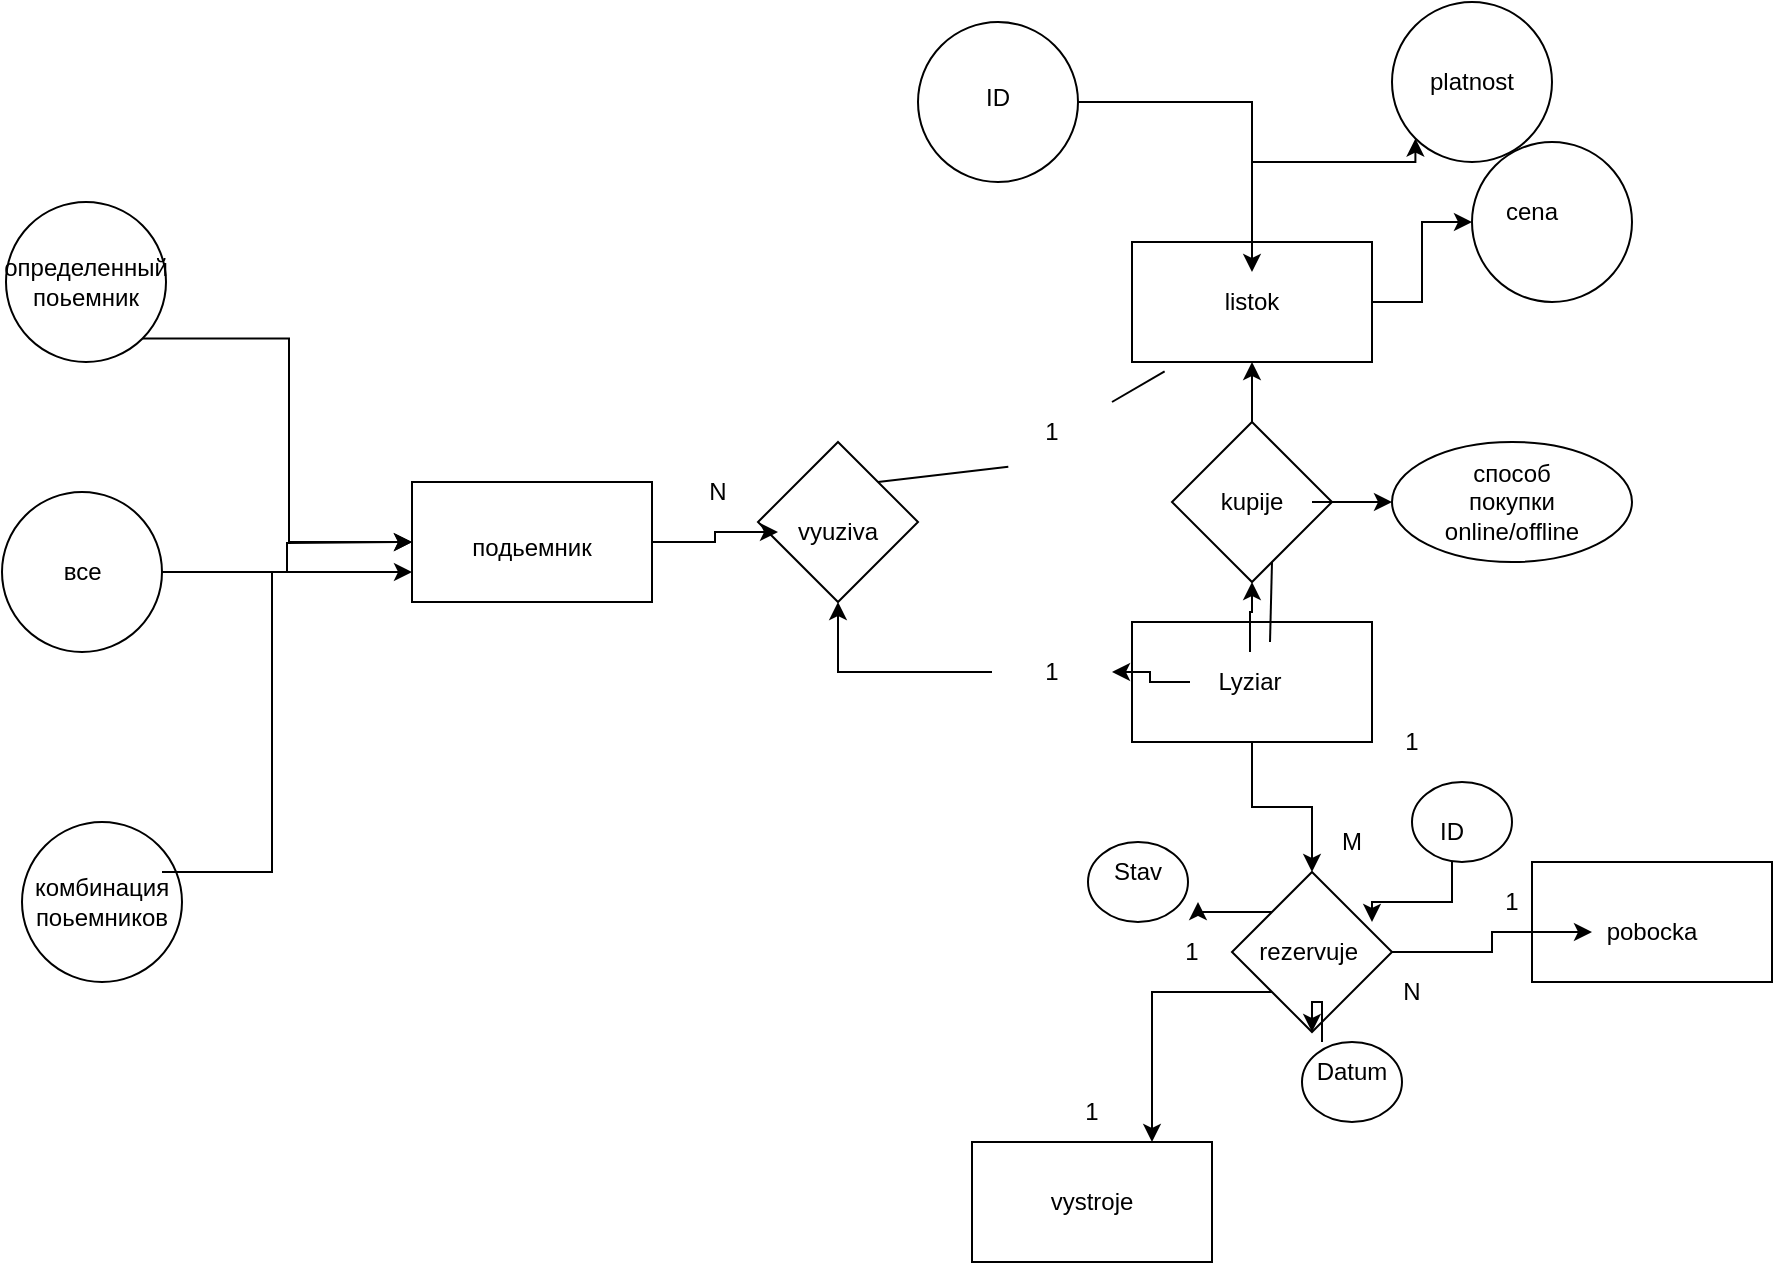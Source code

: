 <mxfile version="26.0.16">
  <diagram name="Сторінка-1" id="EbbtrPK-96Rvlipn7ob6">
    <mxGraphModel dx="2130" dy="706" grid="1" gridSize="10" guides="1" tooltips="1" connect="1" arrows="1" fold="1" page="1" pageScale="1" pageWidth="827" pageHeight="1169" math="0" shadow="0">
      <root>
        <mxCell id="0" />
        <mxCell id="1" parent="0" />
        <mxCell id="VFk0IlF5g3LK6-xfikvq-110" value="" style="edgeStyle=orthogonalEdgeStyle;rounded=0;orthogonalLoop=1;jettySize=auto;html=1;" edge="1" parent="1" source="VFk0IlF5g3LK6-xfikvq-1" target="VFk0IlF5g3LK6-xfikvq-109">
          <mxGeometry relative="1" as="geometry" />
        </mxCell>
        <mxCell id="VFk0IlF5g3LK6-xfikvq-1" value="" style="rounded=0;whiteSpace=wrap;html=1;" vertex="1" parent="1">
          <mxGeometry x="350" y="430" width="120" height="60" as="geometry" />
        </mxCell>
        <mxCell id="VFk0IlF5g3LK6-xfikvq-19" value="" style="edgeStyle=orthogonalEdgeStyle;rounded=0;orthogonalLoop=1;jettySize=auto;html=1;" edge="1" parent="1" source="VFk0IlF5g3LK6-xfikvq-2" target="VFk0IlF5g3LK6-xfikvq-18">
          <mxGeometry relative="1" as="geometry" />
        </mxCell>
        <mxCell id="VFk0IlF5g3LK6-xfikvq-87" value="" style="edgeStyle=orthogonalEdgeStyle;rounded=0;orthogonalLoop=1;jettySize=auto;html=1;" edge="1" parent="1" source="VFk0IlF5g3LK6-xfikvq-92" target="VFk0IlF5g3LK6-xfikvq-86">
          <mxGeometry relative="1" as="geometry" />
        </mxCell>
        <mxCell id="VFk0IlF5g3LK6-xfikvq-2" value="Lyziar" style="text;html=1;align=center;verticalAlign=middle;whiteSpace=wrap;rounded=0;" vertex="1" parent="1">
          <mxGeometry x="379" y="445" width="60" height="30" as="geometry" />
        </mxCell>
        <mxCell id="VFk0IlF5g3LK6-xfikvq-78" value="" style="edgeStyle=orthogonalEdgeStyle;rounded=0;orthogonalLoop=1;jettySize=auto;html=1;entryX=0;entryY=1;entryDx=0;entryDy=0;" edge="1" parent="1" source="VFk0IlF5g3LK6-xfikvq-3" target="VFk0IlF5g3LK6-xfikvq-77">
          <mxGeometry relative="1" as="geometry">
            <Array as="points">
              <mxPoint x="410" y="200" />
              <mxPoint x="492" y="200" />
            </Array>
          </mxGeometry>
        </mxCell>
        <mxCell id="VFk0IlF5g3LK6-xfikvq-81" value="" style="edgeStyle=orthogonalEdgeStyle;rounded=0;orthogonalLoop=1;jettySize=auto;html=1;" edge="1" parent="1" source="VFk0IlF5g3LK6-xfikvq-3" target="VFk0IlF5g3LK6-xfikvq-80">
          <mxGeometry relative="1" as="geometry" />
        </mxCell>
        <mxCell id="VFk0IlF5g3LK6-xfikvq-3" value="" style="rounded=0;whiteSpace=wrap;html=1;" vertex="1" parent="1">
          <mxGeometry x="350" y="240" width="120" height="60" as="geometry" />
        </mxCell>
        <mxCell id="VFk0IlF5g3LK6-xfikvq-6" value="listok" style="text;html=1;align=center;verticalAlign=middle;whiteSpace=wrap;rounded=0;" vertex="1" parent="1">
          <mxGeometry x="380" y="255" width="60" height="30" as="geometry" />
        </mxCell>
        <mxCell id="VFk0IlF5g3LK6-xfikvq-18" value="" style="rhombus;whiteSpace=wrap;html=1;" vertex="1" parent="1">
          <mxGeometry x="370" y="330" width="80" height="80" as="geometry" />
        </mxCell>
        <mxCell id="VFk0IlF5g3LK6-xfikvq-60" value="" style="edgeStyle=orthogonalEdgeStyle;rounded=0;orthogonalLoop=1;jettySize=auto;html=1;" edge="1" parent="1" source="VFk0IlF5g3LK6-xfikvq-20" target="VFk0IlF5g3LK6-xfikvq-59">
          <mxGeometry relative="1" as="geometry" />
        </mxCell>
        <mxCell id="VFk0IlF5g3LK6-xfikvq-20" value="kupije" style="text;html=1;align=center;verticalAlign=middle;whiteSpace=wrap;rounded=0;" vertex="1" parent="1">
          <mxGeometry x="380" y="355" width="60" height="30" as="geometry" />
        </mxCell>
        <mxCell id="VFk0IlF5g3LK6-xfikvq-21" value="" style="endArrow=classic;html=1;rounded=0;exitX=0.5;exitY=0;exitDx=0;exitDy=0;entryX=0.5;entryY=1;entryDx=0;entryDy=0;" edge="1" parent="1" source="VFk0IlF5g3LK6-xfikvq-18">
          <mxGeometry width="50" height="50" relative="1" as="geometry">
            <mxPoint x="380" y="310" as="sourcePoint" />
            <mxPoint x="410" y="300" as="targetPoint" />
          </mxGeometry>
        </mxCell>
        <mxCell id="VFk0IlF5g3LK6-xfikvq-22" value="" style="endArrow=none;html=1;rounded=0;exitX=0.575;exitY=0.167;exitDx=0;exitDy=0;exitPerimeter=0;" edge="1" parent="1" source="VFk0IlF5g3LK6-xfikvq-1">
          <mxGeometry width="50" height="50" relative="1" as="geometry">
            <mxPoint x="380" y="310" as="sourcePoint" />
            <mxPoint x="420" y="400" as="targetPoint" />
          </mxGeometry>
        </mxCell>
        <mxCell id="VFk0IlF5g3LK6-xfikvq-29" value="" style="whiteSpace=wrap;html=1;" vertex="1" parent="1">
          <mxGeometry x="270" y="690" width="120" height="60" as="geometry" />
        </mxCell>
        <mxCell id="VFk0IlF5g3LK6-xfikvq-31" value="vystroje" style="text;html=1;align=center;verticalAlign=middle;whiteSpace=wrap;rounded=0;" vertex="1" parent="1">
          <mxGeometry x="300" y="705" width="60" height="30" as="geometry" />
        </mxCell>
        <mxCell id="VFk0IlF5g3LK6-xfikvq-59" value="" style="ellipse;whiteSpace=wrap;html=1;" vertex="1" parent="1">
          <mxGeometry x="480" y="340" width="120" height="60" as="geometry" />
        </mxCell>
        <mxCell id="VFk0IlF5g3LK6-xfikvq-61" value="способ покупки online/offline" style="text;html=1;align=center;verticalAlign=middle;whiteSpace=wrap;rounded=0;" vertex="1" parent="1">
          <mxGeometry x="510" y="355" width="60" height="30" as="geometry" />
        </mxCell>
        <mxCell id="VFk0IlF5g3LK6-xfikvq-101" style="edgeStyle=orthogonalEdgeStyle;rounded=0;orthogonalLoop=1;jettySize=auto;html=1;exitX=1;exitY=0.5;exitDx=0;exitDy=0;" edge="1" parent="1" source="VFk0IlF5g3LK6-xfikvq-68">
          <mxGeometry relative="1" as="geometry">
            <mxPoint x="-10" y="390" as="targetPoint" />
          </mxGeometry>
        </mxCell>
        <mxCell id="VFk0IlF5g3LK6-xfikvq-68" value="" style="ellipse;whiteSpace=wrap;html=1;aspect=fixed;" vertex="1" parent="1">
          <mxGeometry x="-215" y="365" width="80" height="80" as="geometry" />
        </mxCell>
        <mxCell id="VFk0IlF5g3LK6-xfikvq-69" value="" style="ellipse;whiteSpace=wrap;html=1;aspect=fixed;" vertex="1" parent="1">
          <mxGeometry x="-205" y="530" width="80" height="80" as="geometry" />
        </mxCell>
        <mxCell id="VFk0IlF5g3LK6-xfikvq-102" style="edgeStyle=orthogonalEdgeStyle;rounded=0;orthogonalLoop=1;jettySize=auto;html=1;exitX=1;exitY=0;exitDx=0;exitDy=0;entryX=0;entryY=0.75;entryDx=0;entryDy=0;" edge="1" parent="1" source="VFk0IlF5g3LK6-xfikvq-72" target="VFk0IlF5g3LK6-xfikvq-96">
          <mxGeometry relative="1" as="geometry">
            <Array as="points">
              <mxPoint x="-80" y="555" />
              <mxPoint x="-80" y="405" />
            </Array>
          </mxGeometry>
        </mxCell>
        <mxCell id="VFk0IlF5g3LK6-xfikvq-72" value="комбинация поьемников" style="text;html=1;align=center;verticalAlign=middle;whiteSpace=wrap;rounded=0;" vertex="1" parent="1">
          <mxGeometry x="-195" y="555" width="60" height="30" as="geometry" />
        </mxCell>
        <mxCell id="VFk0IlF5g3LK6-xfikvq-73" value="все&amp;nbsp;" style="text;html=1;align=center;verticalAlign=middle;whiteSpace=wrap;rounded=0;" vertex="1" parent="1">
          <mxGeometry x="-203" y="390" width="60" height="30" as="geometry" />
        </mxCell>
        <mxCell id="VFk0IlF5g3LK6-xfikvq-100" style="edgeStyle=orthogonalEdgeStyle;rounded=0;orthogonalLoop=1;jettySize=auto;html=1;exitX=1;exitY=1;exitDx=0;exitDy=0;entryX=0;entryY=0.5;entryDx=0;entryDy=0;" edge="1" parent="1" source="VFk0IlF5g3LK6-xfikvq-74" target="VFk0IlF5g3LK6-xfikvq-96">
          <mxGeometry relative="1" as="geometry" />
        </mxCell>
        <mxCell id="VFk0IlF5g3LK6-xfikvq-74" value="" style="ellipse;whiteSpace=wrap;html=1;aspect=fixed;" vertex="1" parent="1">
          <mxGeometry x="-213" y="220" width="80" height="80" as="geometry" />
        </mxCell>
        <mxCell id="VFk0IlF5g3LK6-xfikvq-76" value="определенный поьемник" style="text;html=1;align=center;verticalAlign=middle;whiteSpace=wrap;rounded=0;" vertex="1" parent="1">
          <mxGeometry x="-203" y="245" width="60" height="30" as="geometry" />
        </mxCell>
        <mxCell id="VFk0IlF5g3LK6-xfikvq-77" value="" style="ellipse;whiteSpace=wrap;html=1;aspect=fixed;" vertex="1" parent="1">
          <mxGeometry x="480" y="120" width="80" height="80" as="geometry" />
        </mxCell>
        <mxCell id="VFk0IlF5g3LK6-xfikvq-79" value="platnost" style="text;html=1;align=center;verticalAlign=middle;whiteSpace=wrap;rounded=0;" vertex="1" parent="1">
          <mxGeometry x="490" y="145" width="60" height="30" as="geometry" />
        </mxCell>
        <mxCell id="VFk0IlF5g3LK6-xfikvq-80" value="" style="ellipse;whiteSpace=wrap;html=1;aspect=fixed;" vertex="1" parent="1">
          <mxGeometry x="520" y="190" width="80" height="80" as="geometry" />
        </mxCell>
        <mxCell id="VFk0IlF5g3LK6-xfikvq-82" value="cena" style="text;html=1;align=center;verticalAlign=middle;whiteSpace=wrap;rounded=0;" vertex="1" parent="1">
          <mxGeometry x="520" y="210" width="60" height="30" as="geometry" />
        </mxCell>
        <mxCell id="VFk0IlF5g3LK6-xfikvq-84" value="" style="edgeStyle=orthogonalEdgeStyle;rounded=0;orthogonalLoop=1;jettySize=auto;html=1;" edge="1" parent="1" source="VFk0IlF5g3LK6-xfikvq-83" target="VFk0IlF5g3LK6-xfikvq-6">
          <mxGeometry relative="1" as="geometry" />
        </mxCell>
        <mxCell id="VFk0IlF5g3LK6-xfikvq-83" value="" style="ellipse;whiteSpace=wrap;html=1;aspect=fixed;" vertex="1" parent="1">
          <mxGeometry x="243" y="130" width="80" height="80" as="geometry" />
        </mxCell>
        <mxCell id="VFk0IlF5g3LK6-xfikvq-85" value="ID" style="text;html=1;align=center;verticalAlign=middle;whiteSpace=wrap;rounded=0;" vertex="1" parent="1">
          <mxGeometry x="253" y="150" width="60" height="35" as="geometry" />
        </mxCell>
        <mxCell id="VFk0IlF5g3LK6-xfikvq-86" value="" style="rhombus;whiteSpace=wrap;html=1;" vertex="1" parent="1">
          <mxGeometry x="163" y="340" width="80" height="80" as="geometry" />
        </mxCell>
        <mxCell id="VFk0IlF5g3LK6-xfikvq-89" value="" style="endArrow=none;html=1;rounded=0;exitX=1;exitY=0;exitDx=0;exitDy=0;entryX=0.136;entryY=1.078;entryDx=0;entryDy=0;entryPerimeter=0;" edge="1" parent="1" source="VFk0IlF5g3LK6-xfikvq-93" target="VFk0IlF5g3LK6-xfikvq-3">
          <mxGeometry width="50" height="50" relative="1" as="geometry">
            <mxPoint x="300" y="310" as="sourcePoint" />
            <mxPoint x="350" y="260" as="targetPoint" />
          </mxGeometry>
        </mxCell>
        <mxCell id="VFk0IlF5g3LK6-xfikvq-91" value="vyuziva" style="text;html=1;align=center;verticalAlign=middle;whiteSpace=wrap;rounded=0;" vertex="1" parent="1">
          <mxGeometry x="173" y="370" width="60" height="30" as="geometry" />
        </mxCell>
        <mxCell id="VFk0IlF5g3LK6-xfikvq-94" value="" style="endArrow=none;html=1;rounded=0;exitX=1;exitY=0;exitDx=0;exitDy=0;entryX=0.136;entryY=1.078;entryDx=0;entryDy=0;entryPerimeter=0;" edge="1" parent="1" source="VFk0IlF5g3LK6-xfikvq-86" target="VFk0IlF5g3LK6-xfikvq-93">
          <mxGeometry width="50" height="50" relative="1" as="geometry">
            <mxPoint x="223" y="360" as="sourcePoint" />
            <mxPoint x="366" y="305" as="targetPoint" />
          </mxGeometry>
        </mxCell>
        <mxCell id="VFk0IlF5g3LK6-xfikvq-93" value="1" style="text;html=1;align=center;verticalAlign=middle;whiteSpace=wrap;rounded=0;" vertex="1" parent="1">
          <mxGeometry x="280" y="320" width="60" height="30" as="geometry" />
        </mxCell>
        <mxCell id="VFk0IlF5g3LK6-xfikvq-97" value="" style="edgeStyle=orthogonalEdgeStyle;rounded=0;orthogonalLoop=1;jettySize=auto;html=1;" edge="1" parent="1" source="VFk0IlF5g3LK6-xfikvq-96" target="VFk0IlF5g3LK6-xfikvq-91">
          <mxGeometry relative="1" as="geometry" />
        </mxCell>
        <mxCell id="VFk0IlF5g3LK6-xfikvq-96" value="" style="rounded=0;whiteSpace=wrap;html=1;" vertex="1" parent="1">
          <mxGeometry x="-10" y="360" width="120" height="60" as="geometry" />
        </mxCell>
        <mxCell id="VFk0IlF5g3LK6-xfikvq-98" value="N" style="text;html=1;align=center;verticalAlign=middle;whiteSpace=wrap;rounded=0;" vertex="1" parent="1">
          <mxGeometry x="113" y="350" width="60" height="30" as="geometry" />
        </mxCell>
        <mxCell id="VFk0IlF5g3LK6-xfikvq-99" value="подьемник" style="text;html=1;align=center;verticalAlign=middle;whiteSpace=wrap;rounded=0;" vertex="1" parent="1">
          <mxGeometry x="20" y="370" width="60" height="45" as="geometry" />
        </mxCell>
        <mxCell id="VFk0IlF5g3LK6-xfikvq-103" value="" style="edgeStyle=orthogonalEdgeStyle;rounded=0;orthogonalLoop=1;jettySize=auto;html=1;" edge="1" parent="1" source="VFk0IlF5g3LK6-xfikvq-2" target="VFk0IlF5g3LK6-xfikvq-92">
          <mxGeometry relative="1" as="geometry">
            <mxPoint x="379" y="460" as="sourcePoint" />
            <mxPoint x="203" y="420" as="targetPoint" />
          </mxGeometry>
        </mxCell>
        <mxCell id="VFk0IlF5g3LK6-xfikvq-92" value="1" style="text;html=1;align=center;verticalAlign=middle;whiteSpace=wrap;rounded=0;" vertex="1" parent="1">
          <mxGeometry x="280" y="440" width="60" height="30" as="geometry" />
        </mxCell>
        <mxCell id="VFk0IlF5g3LK6-xfikvq-105" value="" style="rounded=0;whiteSpace=wrap;html=1;" vertex="1" parent="1">
          <mxGeometry x="550" y="550" width="120" height="60" as="geometry" />
        </mxCell>
        <mxCell id="VFk0IlF5g3LK6-xfikvq-106" value="pobocka" style="text;html=1;align=center;verticalAlign=middle;whiteSpace=wrap;rounded=0;" vertex="1" parent="1">
          <mxGeometry x="580" y="570" width="60" height="30" as="geometry" />
        </mxCell>
        <mxCell id="VFk0IlF5g3LK6-xfikvq-111" value="" style="edgeStyle=orthogonalEdgeStyle;rounded=0;orthogonalLoop=1;jettySize=auto;html=1;" edge="1" parent="1" source="VFk0IlF5g3LK6-xfikvq-109" target="VFk0IlF5g3LK6-xfikvq-106">
          <mxGeometry relative="1" as="geometry" />
        </mxCell>
        <mxCell id="VFk0IlF5g3LK6-xfikvq-120" style="edgeStyle=orthogonalEdgeStyle;rounded=0;orthogonalLoop=1;jettySize=auto;html=1;exitX=0;exitY=1;exitDx=0;exitDy=0;entryX=0.75;entryY=0;entryDx=0;entryDy=0;" edge="1" parent="1" source="VFk0IlF5g3LK6-xfikvq-109" target="VFk0IlF5g3LK6-xfikvq-29">
          <mxGeometry relative="1" as="geometry" />
        </mxCell>
        <mxCell id="VFk0IlF5g3LK6-xfikvq-130" style="edgeStyle=orthogonalEdgeStyle;rounded=0;orthogonalLoop=1;jettySize=auto;html=1;exitX=0;exitY=0;exitDx=0;exitDy=0;entryX=1;entryY=1;entryDx=0;entryDy=0;" edge="1" parent="1" source="VFk0IlF5g3LK6-xfikvq-109" target="VFk0IlF5g3LK6-xfikvq-124">
          <mxGeometry relative="1" as="geometry" />
        </mxCell>
        <mxCell id="VFk0IlF5g3LK6-xfikvq-109" value="" style="rhombus;whiteSpace=wrap;html=1;" vertex="1" parent="1">
          <mxGeometry x="400" y="555" width="80" height="80" as="geometry" />
        </mxCell>
        <mxCell id="VFk0IlF5g3LK6-xfikvq-112" value="rezervuje&amp;nbsp;" style="text;html=1;align=center;verticalAlign=middle;whiteSpace=wrap;rounded=0;" vertex="1" parent="1">
          <mxGeometry x="410" y="580" width="60" height="30" as="geometry" />
        </mxCell>
        <mxCell id="VFk0IlF5g3LK6-xfikvq-113" value="1" style="text;html=1;align=center;verticalAlign=middle;whiteSpace=wrap;rounded=0;" vertex="1" parent="1">
          <mxGeometry x="460" y="475" width="60" height="30" as="geometry" />
        </mxCell>
        <mxCell id="VFk0IlF5g3LK6-xfikvq-114" value="N" style="text;html=1;align=center;verticalAlign=middle;whiteSpace=wrap;rounded=0;" vertex="1" parent="1">
          <mxGeometry x="460" y="600" width="60" height="30" as="geometry" />
        </mxCell>
        <mxCell id="VFk0IlF5g3LK6-xfikvq-116" value="M" style="text;html=1;align=center;verticalAlign=middle;whiteSpace=wrap;rounded=0;" vertex="1" parent="1">
          <mxGeometry x="430" y="525" width="60" height="30" as="geometry" />
        </mxCell>
        <mxCell id="VFk0IlF5g3LK6-xfikvq-117" value="1" style="text;html=1;align=center;verticalAlign=middle;whiteSpace=wrap;rounded=0;" vertex="1" parent="1">
          <mxGeometry x="510" y="555" width="60" height="30" as="geometry" />
        </mxCell>
        <mxCell id="VFk0IlF5g3LK6-xfikvq-121" value="1" style="text;html=1;align=center;verticalAlign=middle;whiteSpace=wrap;rounded=0;" vertex="1" parent="1">
          <mxGeometry x="350" y="580" width="60" height="30" as="geometry" />
        </mxCell>
        <mxCell id="VFk0IlF5g3LK6-xfikvq-122" value="1" style="text;html=1;align=center;verticalAlign=middle;whiteSpace=wrap;rounded=0;" vertex="1" parent="1">
          <mxGeometry x="300" y="660" width="60" height="30" as="geometry" />
        </mxCell>
        <mxCell id="VFk0IlF5g3LK6-xfikvq-123" value="" style="ellipse;whiteSpace=wrap;html=1;" vertex="1" parent="1">
          <mxGeometry x="328" y="540" width="50" height="40" as="geometry" />
        </mxCell>
        <mxCell id="VFk0IlF5g3LK6-xfikvq-124" value="Stav" style="text;html=1;align=center;verticalAlign=middle;whiteSpace=wrap;rounded=0;" vertex="1" parent="1">
          <mxGeometry x="323" y="540" width="60" height="30" as="geometry" />
        </mxCell>
        <mxCell id="VFk0IlF5g3LK6-xfikvq-125" value="" style="ellipse;whiteSpace=wrap;html=1;" vertex="1" parent="1">
          <mxGeometry x="490" y="510" width="50" height="40" as="geometry" />
        </mxCell>
        <mxCell id="VFk0IlF5g3LK6-xfikvq-131" style="edgeStyle=orthogonalEdgeStyle;rounded=0;orthogonalLoop=1;jettySize=auto;html=1;exitX=0.5;exitY=1;exitDx=0;exitDy=0;entryX=1;entryY=0;entryDx=0;entryDy=0;" edge="1" parent="1" source="VFk0IlF5g3LK6-xfikvq-126" target="VFk0IlF5g3LK6-xfikvq-112">
          <mxGeometry relative="1" as="geometry" />
        </mxCell>
        <mxCell id="VFk0IlF5g3LK6-xfikvq-126" value="ID" style="text;html=1;align=center;verticalAlign=middle;whiteSpace=wrap;rounded=0;" vertex="1" parent="1">
          <mxGeometry x="480" y="520" width="60" height="30" as="geometry" />
        </mxCell>
        <mxCell id="VFk0IlF5g3LK6-xfikvq-127" value="" style="ellipse;whiteSpace=wrap;html=1;" vertex="1" parent="1">
          <mxGeometry x="435" y="640" width="50" height="40" as="geometry" />
        </mxCell>
        <mxCell id="VFk0IlF5g3LK6-xfikvq-132" style="edgeStyle=orthogonalEdgeStyle;rounded=0;orthogonalLoop=1;jettySize=auto;html=1;exitX=0.25;exitY=0;exitDx=0;exitDy=0;" edge="1" parent="1" source="VFk0IlF5g3LK6-xfikvq-128" target="VFk0IlF5g3LK6-xfikvq-109">
          <mxGeometry relative="1" as="geometry" />
        </mxCell>
        <mxCell id="VFk0IlF5g3LK6-xfikvq-128" value="Datum" style="text;html=1;align=center;verticalAlign=middle;whiteSpace=wrap;rounded=0;" vertex="1" parent="1">
          <mxGeometry x="430" y="640" width="60" height="30" as="geometry" />
        </mxCell>
      </root>
    </mxGraphModel>
  </diagram>
</mxfile>
